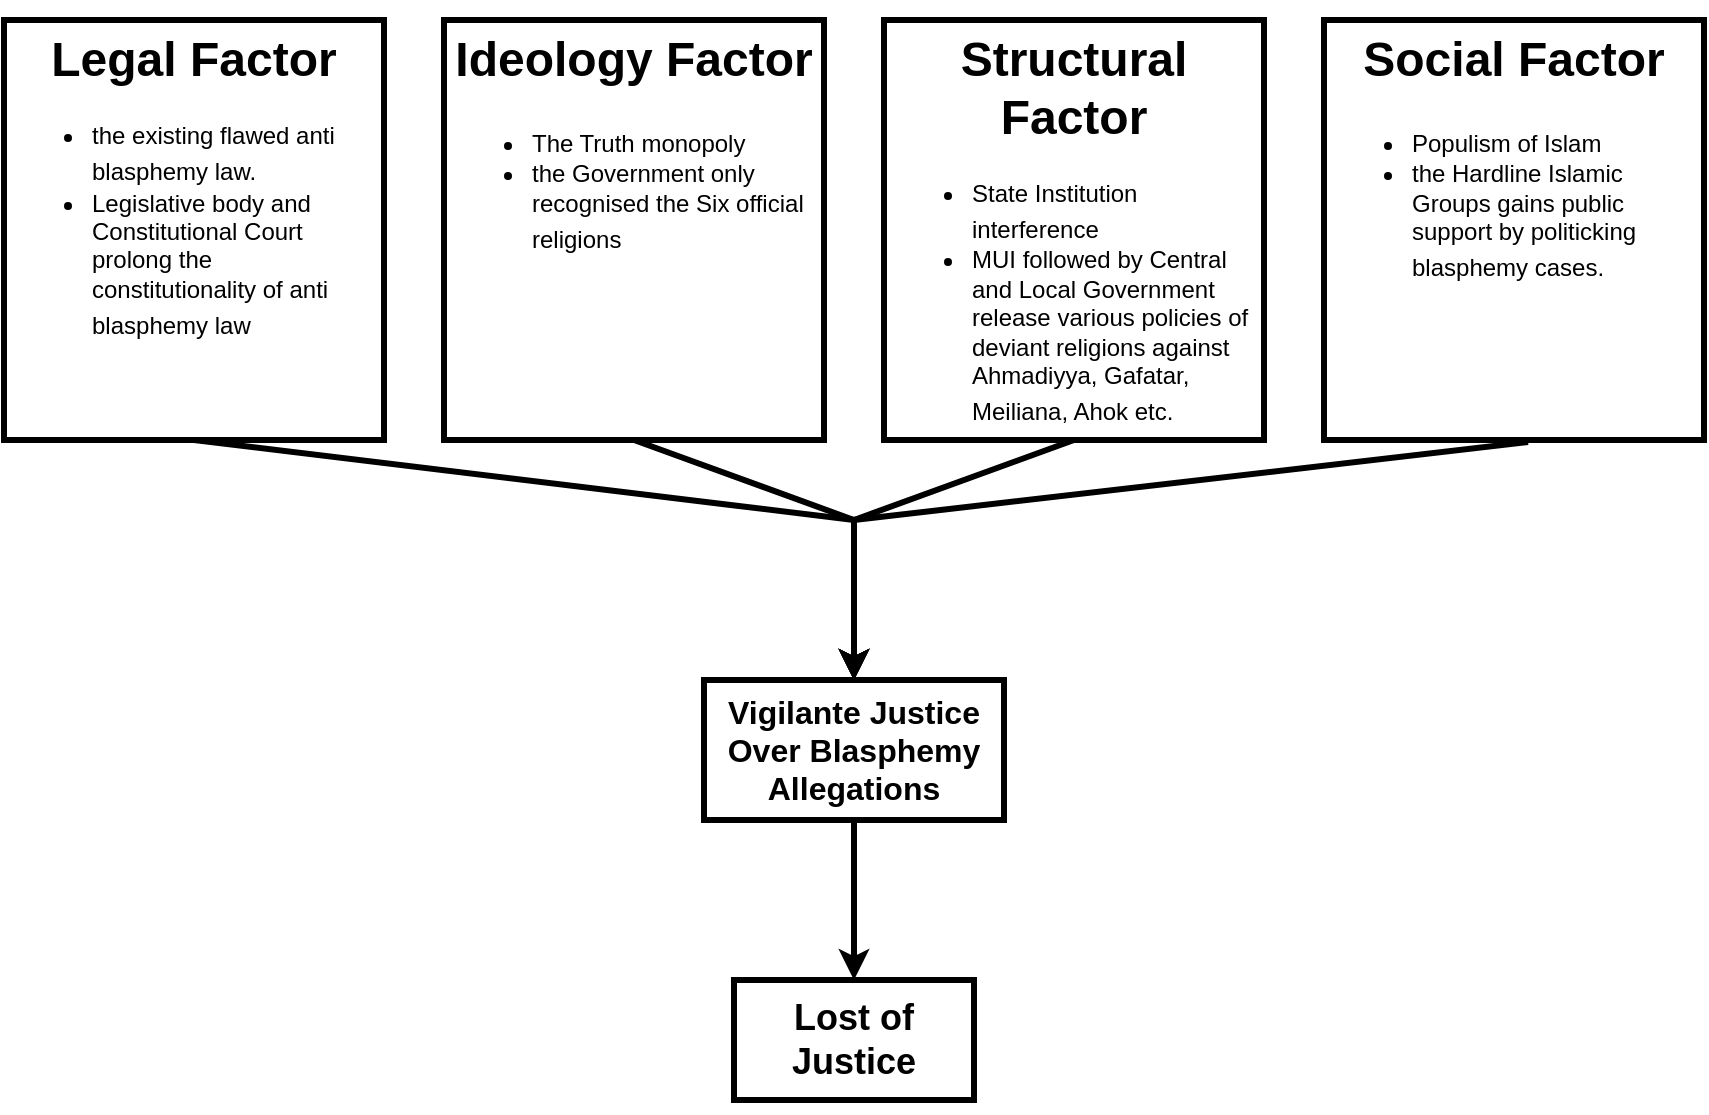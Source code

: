 <mxfile version="21.2.8" type="device">
  <diagram name="Page-1" id="puhRrJeCJv06LDn-4ouG">
    <mxGraphModel dx="954" dy="674" grid="1" gridSize="10" guides="1" tooltips="1" connect="1" arrows="1" fold="1" page="1" pageScale="1" pageWidth="1169" pageHeight="827" math="0" shadow="0">
      <root>
        <mxCell id="0" />
        <mxCell id="1" parent="0" />
        <mxCell id="2tZ9rhMwnFU-MTafR1sQ-1" value="&lt;b style=&quot;font-size: medium; text-align: start;&quot;&gt;Vigilante Justice Over Blasphemy Allegations&lt;/b&gt;&lt;span style=&quot;font-size: medium; text-align: start;&quot;&gt;&lt;/span&gt;" style="rounded=0;whiteSpace=wrap;html=1;strokeWidth=3;" vertex="1" parent="1">
          <mxGeometry x="510" y="530" width="150" height="70" as="geometry" />
        </mxCell>
        <mxCell id="2tZ9rhMwnFU-MTafR1sQ-3" value="&lt;h1&gt;Legal Factor&lt;/h1&gt;&lt;p&gt;&lt;/p&gt;&lt;ul&gt;&lt;li style=&quot;text-align: left;&quot;&gt;the existing flawed anti blasphemy law&lt;span style=&quot;font-size: medium; text-align: start;&quot;&gt;&lt;/span&gt;.&lt;/li&gt;&lt;li style=&quot;text-align: left;&quot;&gt;Legislative body and Constitutional Court prolong the constitutionality of anti blasphemy law&lt;span style=&quot;font-size: medium;&quot;&gt;&lt;/span&gt;&lt;br&gt;&lt;/li&gt;&lt;/ul&gt;&lt;p&gt;&lt;/p&gt;" style="text;html=1;strokeColor=default;fillColor=none;spacing=5;spacingTop=-20;whiteSpace=wrap;overflow=hidden;rounded=0;strokeWidth=3;align=center;" vertex="1" parent="1">
          <mxGeometry x="160" y="200" width="190" height="210" as="geometry" />
        </mxCell>
        <mxCell id="2tZ9rhMwnFU-MTafR1sQ-4" value="&lt;h1&gt;Ideology Factor&lt;span style=&quot;font-size: medium; font-weight: 400; text-align: start;&quot;&gt;&lt;/span&gt;&lt;br&gt;&lt;/h1&gt;&lt;p&gt;&lt;/p&gt;&lt;ul&gt;&lt;li style=&quot;text-align: left;&quot;&gt;The Truth monopoly&lt;span style=&quot;font-size: medium;&quot;&gt;&lt;/span&gt;&lt;br&gt;&lt;/li&gt;&lt;li style=&quot;text-align: left;&quot;&gt;the Government only recognised the Six official religions&lt;span style=&quot;font-size: medium;&quot;&gt;&lt;/span&gt;&lt;br&gt;&lt;/li&gt;&lt;/ul&gt;&lt;p&gt;&lt;/p&gt;" style="text;html=1;strokeColor=default;fillColor=none;spacing=5;spacingTop=-20;whiteSpace=wrap;overflow=hidden;rounded=0;strokeWidth=3;align=center;" vertex="1" parent="1">
          <mxGeometry x="380" y="200" width="190" height="210" as="geometry" />
        </mxCell>
        <mxCell id="2tZ9rhMwnFU-MTafR1sQ-5" value="&lt;h1&gt;Structural Factor&lt;span style=&quot;font-size: medium; font-weight: 400; text-align: start;&quot;&gt;&lt;/span&gt;&lt;br&gt;&lt;/h1&gt;&lt;p&gt;&lt;/p&gt;&lt;ul&gt;&lt;li style=&quot;text-align: left;&quot;&gt;State Institution interference&lt;span style=&quot;font-size: medium;&quot;&gt;&lt;/span&gt;&lt;br&gt;&lt;/li&gt;&lt;li style=&quot;text-align: left;&quot;&gt;MUI followed by Central and Local Government release various policies of deviant religions against Ahmadiyya, Gafatar, Meiliana, Ahok etc.&lt;span style=&quot;font-size: medium;&quot;&gt;&lt;/span&gt;&lt;br&gt;&lt;/li&gt;&lt;/ul&gt;&lt;p&gt;&lt;/p&gt;" style="text;html=1;strokeColor=default;fillColor=none;spacing=5;spacingTop=-20;whiteSpace=wrap;overflow=hidden;rounded=0;strokeWidth=3;align=center;" vertex="1" parent="1">
          <mxGeometry x="600" y="200" width="190" height="210" as="geometry" />
        </mxCell>
        <mxCell id="2tZ9rhMwnFU-MTafR1sQ-6" value="&lt;h1&gt;Social Factor&lt;span style=&quot;font-size: medium; font-weight: 400; text-align: start;&quot;&gt;&lt;/span&gt;&lt;br&gt;&lt;/h1&gt;&lt;p&gt;&lt;/p&gt;&lt;ul&gt;&lt;li style=&quot;text-align: left;&quot;&gt;Populism of Islam&lt;span style=&quot;font-size: medium;&quot;&gt;&lt;/span&gt;&lt;br&gt;&lt;/li&gt;&lt;li style=&quot;text-align: left;&quot;&gt;the Hardline Islamic Groups gains public support by politicking blasphemy cases.&lt;span style=&quot;font-size: medium;&quot;&gt;&lt;/span&gt;&lt;br&gt;&lt;/li&gt;&lt;/ul&gt;&lt;p&gt;&lt;/p&gt;" style="text;html=1;strokeColor=default;fillColor=none;spacing=5;spacingTop=-20;whiteSpace=wrap;overflow=hidden;rounded=0;strokeWidth=3;align=center;" vertex="1" parent="1">
          <mxGeometry x="820" y="200" width="190" height="210" as="geometry" />
        </mxCell>
        <mxCell id="2tZ9rhMwnFU-MTafR1sQ-7" value="" style="endArrow=classic;html=1;rounded=0;exitX=0.5;exitY=1;exitDx=0;exitDy=0;entryX=0.5;entryY=0;entryDx=0;entryDy=0;strokeWidth=3;" edge="1" parent="1" source="2tZ9rhMwnFU-MTafR1sQ-3" target="2tZ9rhMwnFU-MTafR1sQ-1">
          <mxGeometry width="50" height="50" relative="1" as="geometry">
            <mxPoint x="580" y="500" as="sourcePoint" />
            <mxPoint x="570" y="500" as="targetPoint" />
            <Array as="points">
              <mxPoint x="585" y="450" />
            </Array>
          </mxGeometry>
        </mxCell>
        <mxCell id="2tZ9rhMwnFU-MTafR1sQ-8" value="" style="endArrow=classic;html=1;rounded=0;exitX=0.5;exitY=1;exitDx=0;exitDy=0;entryX=0.5;entryY=0;entryDx=0;entryDy=0;strokeWidth=3;" edge="1" parent="1" source="2tZ9rhMwnFU-MTafR1sQ-4" target="2tZ9rhMwnFU-MTafR1sQ-1">
          <mxGeometry width="50" height="50" relative="1" as="geometry">
            <mxPoint x="580" y="500" as="sourcePoint" />
            <mxPoint x="630" y="450" as="targetPoint" />
            <Array as="points">
              <mxPoint x="585" y="450" />
            </Array>
          </mxGeometry>
        </mxCell>
        <mxCell id="2tZ9rhMwnFU-MTafR1sQ-9" value="" style="endArrow=classic;html=1;rounded=0;exitX=0.5;exitY=1;exitDx=0;exitDy=0;entryX=0.5;entryY=0;entryDx=0;entryDy=0;strokeWidth=3;" edge="1" parent="1" source="2tZ9rhMwnFU-MTafR1sQ-5" target="2tZ9rhMwnFU-MTafR1sQ-1">
          <mxGeometry width="50" height="50" relative="1" as="geometry">
            <mxPoint x="610" y="440" as="sourcePoint" />
            <mxPoint x="600" y="480" as="targetPoint" />
            <Array as="points">
              <mxPoint x="585" y="450" />
            </Array>
          </mxGeometry>
        </mxCell>
        <mxCell id="2tZ9rhMwnFU-MTafR1sQ-10" value="" style="endArrow=classic;html=1;rounded=0;exitX=0.537;exitY=1.005;exitDx=0;exitDy=0;exitPerimeter=0;entryX=0.5;entryY=0;entryDx=0;entryDy=0;strokeWidth=3;" edge="1" parent="1" source="2tZ9rhMwnFU-MTafR1sQ-6" target="2tZ9rhMwnFU-MTafR1sQ-1">
          <mxGeometry width="50" height="50" relative="1" as="geometry">
            <mxPoint x="580" y="500" as="sourcePoint" />
            <mxPoint x="650" y="500" as="targetPoint" />
            <Array as="points">
              <mxPoint x="585" y="450" />
            </Array>
          </mxGeometry>
        </mxCell>
        <mxCell id="2tZ9rhMwnFU-MTafR1sQ-11" value="&lt;h2&gt;Lost of Justice&lt;/h2&gt;" style="rounded=0;whiteSpace=wrap;html=1;strokeWidth=3;" vertex="1" parent="1">
          <mxGeometry x="525" y="680" width="120" height="60" as="geometry" />
        </mxCell>
        <mxCell id="2tZ9rhMwnFU-MTafR1sQ-12" value="" style="endArrow=classic;html=1;rounded=0;exitX=0.5;exitY=1;exitDx=0;exitDy=0;entryX=0.5;entryY=0;entryDx=0;entryDy=0;strokeWidth=3;" edge="1" parent="1" source="2tZ9rhMwnFU-MTafR1sQ-1" target="2tZ9rhMwnFU-MTafR1sQ-11">
          <mxGeometry width="50" height="50" relative="1" as="geometry">
            <mxPoint x="580" y="620" as="sourcePoint" />
            <mxPoint x="580" y="670" as="targetPoint" />
          </mxGeometry>
        </mxCell>
      </root>
    </mxGraphModel>
  </diagram>
</mxfile>
